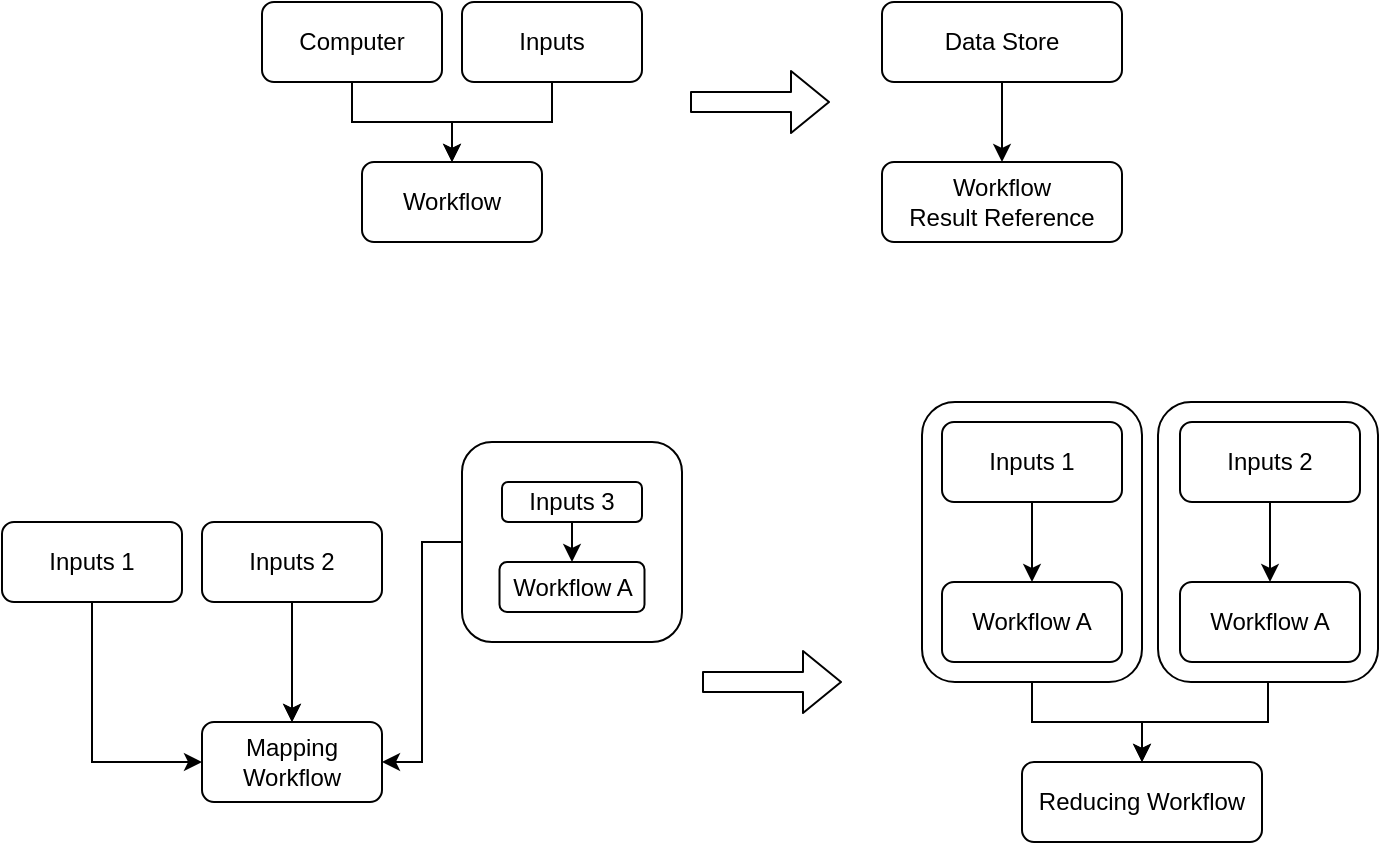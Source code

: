 <mxfile version="13.6.9" type="github">
  <diagram id="nGESa4U2Dm6z2QO_h3YO" name="Page-1">
    <mxGraphModel dx="1182" dy="660" grid="1" gridSize="10" guides="1" tooltips="1" connect="1" arrows="1" fold="1" page="1" pageScale="1" pageWidth="850" pageHeight="1100" math="0" shadow="0">
      <root>
        <mxCell id="0" />
        <mxCell id="1" parent="0" />
        <mxCell id="-p2VzlNbcdZP6xKt2_zx-38" value="" style="edgeStyle=orthogonalEdgeStyle;rounded=0;orthogonalLoop=1;jettySize=auto;html=1;" edge="1" parent="1" source="-p2VzlNbcdZP6xKt2_zx-35" target="-p2VzlNbcdZP6xKt2_zx-33">
          <mxGeometry relative="1" as="geometry" />
        </mxCell>
        <mxCell id="-p2VzlNbcdZP6xKt2_zx-35" value="" style="rounded=1;whiteSpace=wrap;html=1;" vertex="1" parent="1">
          <mxGeometry x="608" y="340" width="110" height="140" as="geometry" />
        </mxCell>
        <mxCell id="-p2VzlNbcdZP6xKt2_zx-37" value="" style="edgeStyle=orthogonalEdgeStyle;rounded=0;orthogonalLoop=1;jettySize=auto;html=1;" edge="1" parent="1" source="-p2VzlNbcdZP6xKt2_zx-34" target="-p2VzlNbcdZP6xKt2_zx-33">
          <mxGeometry relative="1" as="geometry" />
        </mxCell>
        <mxCell id="-p2VzlNbcdZP6xKt2_zx-34" value="" style="rounded=1;whiteSpace=wrap;html=1;" vertex="1" parent="1">
          <mxGeometry x="490" y="340" width="110" height="140" as="geometry" />
        </mxCell>
        <mxCell id="-p2VzlNbcdZP6xKt2_zx-1" value="Workflow" style="rounded=1;whiteSpace=wrap;html=1;" vertex="1" parent="1">
          <mxGeometry x="210" y="220" width="90" height="40" as="geometry" />
        </mxCell>
        <mxCell id="-p2VzlNbcdZP6xKt2_zx-3" value="" style="edgeStyle=orthogonalEdgeStyle;rounded=0;orthogonalLoop=1;jettySize=auto;html=1;" edge="1" parent="1" source="-p2VzlNbcdZP6xKt2_zx-2" target="-p2VzlNbcdZP6xKt2_zx-1">
          <mxGeometry relative="1" as="geometry" />
        </mxCell>
        <mxCell id="-p2VzlNbcdZP6xKt2_zx-2" value="Inputs" style="rounded=1;whiteSpace=wrap;html=1;" vertex="1" parent="1">
          <mxGeometry x="260" y="140" width="90" height="40" as="geometry" />
        </mxCell>
        <mxCell id="-p2VzlNbcdZP6xKt2_zx-5" value="" style="shape=flexArrow;endArrow=classic;html=1;" edge="1" parent="1">
          <mxGeometry width="50" height="50" relative="1" as="geometry">
            <mxPoint x="374" y="190" as="sourcePoint" />
            <mxPoint x="444" y="190" as="targetPoint" />
          </mxGeometry>
        </mxCell>
        <mxCell id="-p2VzlNbcdZP6xKt2_zx-7" value="" style="edgeStyle=orthogonalEdgeStyle;rounded=0;orthogonalLoop=1;jettySize=auto;html=1;" edge="1" parent="1" source="-p2VzlNbcdZP6xKt2_zx-6" target="-p2VzlNbcdZP6xKt2_zx-1">
          <mxGeometry relative="1" as="geometry" />
        </mxCell>
        <mxCell id="-p2VzlNbcdZP6xKt2_zx-6" value="&lt;div&gt;Computer&lt;/div&gt;" style="rounded=1;whiteSpace=wrap;html=1;" vertex="1" parent="1">
          <mxGeometry x="160" y="140" width="90" height="40" as="geometry" />
        </mxCell>
        <mxCell id="-p2VzlNbcdZP6xKt2_zx-8" value="&lt;div&gt;Workflow&lt;/div&gt;&lt;div&gt;Result Reference&lt;br&gt;&lt;/div&gt;" style="rounded=1;whiteSpace=wrap;html=1;" vertex="1" parent="1">
          <mxGeometry x="470" y="220" width="120" height="40" as="geometry" />
        </mxCell>
        <mxCell id="-p2VzlNbcdZP6xKt2_zx-10" value="" style="edgeStyle=orthogonalEdgeStyle;rounded=0;orthogonalLoop=1;jettySize=auto;html=1;" edge="1" parent="1" source="-p2VzlNbcdZP6xKt2_zx-9" target="-p2VzlNbcdZP6xKt2_zx-8">
          <mxGeometry relative="1" as="geometry" />
        </mxCell>
        <mxCell id="-p2VzlNbcdZP6xKt2_zx-9" value="Data Store" style="rounded=1;whiteSpace=wrap;html=1;" vertex="1" parent="1">
          <mxGeometry x="470" y="140" width="120" height="40" as="geometry" />
        </mxCell>
        <mxCell id="-p2VzlNbcdZP6xKt2_zx-11" value="Mapping Workflow" style="rounded=1;whiteSpace=wrap;html=1;" vertex="1" parent="1">
          <mxGeometry x="130" y="500" width="90" height="40" as="geometry" />
        </mxCell>
        <mxCell id="-p2VzlNbcdZP6xKt2_zx-12" value="" style="edgeStyle=orthogonalEdgeStyle;rounded=0;orthogonalLoop=1;jettySize=auto;html=1;" edge="1" parent="1" source="-p2VzlNbcdZP6xKt2_zx-13" target="-p2VzlNbcdZP6xKt2_zx-11">
          <mxGeometry relative="1" as="geometry" />
        </mxCell>
        <mxCell id="-p2VzlNbcdZP6xKt2_zx-14" value="" style="edgeStyle=orthogonalEdgeStyle;rounded=0;orthogonalLoop=1;jettySize=auto;html=1;" edge="1" parent="1" source="-p2VzlNbcdZP6xKt2_zx-13" target="-p2VzlNbcdZP6xKt2_zx-11">
          <mxGeometry relative="1" as="geometry" />
        </mxCell>
        <mxCell id="-p2VzlNbcdZP6xKt2_zx-16" value="" style="shape=flexArrow;endArrow=classic;html=1;" edge="1" parent="1">
          <mxGeometry width="50" height="50" relative="1" as="geometry">
            <mxPoint x="380" y="480" as="sourcePoint" />
            <mxPoint x="450" y="480" as="targetPoint" />
          </mxGeometry>
        </mxCell>
        <mxCell id="-p2VzlNbcdZP6xKt2_zx-17" value="Workflow A" style="rounded=1;whiteSpace=wrap;html=1;" vertex="1" parent="1">
          <mxGeometry x="500" y="430" width="90" height="40" as="geometry" />
        </mxCell>
        <mxCell id="-p2VzlNbcdZP6xKt2_zx-13" value="Inputs 2" style="rounded=1;whiteSpace=wrap;html=1;" vertex="1" parent="1">
          <mxGeometry x="130" y="400" width="90" height="40" as="geometry" />
        </mxCell>
        <mxCell id="-p2VzlNbcdZP6xKt2_zx-27" value="" style="edgeStyle=orthogonalEdgeStyle;rounded=0;orthogonalLoop=1;jettySize=auto;html=1;" edge="1" parent="1" source="-p2VzlNbcdZP6xKt2_zx-19" target="-p2VzlNbcdZP6xKt2_zx-17">
          <mxGeometry relative="1" as="geometry" />
        </mxCell>
        <mxCell id="-p2VzlNbcdZP6xKt2_zx-19" value="Inputs 1" style="rounded=1;whiteSpace=wrap;html=1;" vertex="1" parent="1">
          <mxGeometry x="500" y="350" width="90" height="40" as="geometry" />
        </mxCell>
        <mxCell id="-p2VzlNbcdZP6xKt2_zx-22" value="" style="edgeStyle=orthogonalEdgeStyle;rounded=0;orthogonalLoop=1;jettySize=auto;html=1;entryX=1;entryY=0.5;entryDx=0;entryDy=0;" edge="1" parent="1" source="-p2VzlNbcdZP6xKt2_zx-20" target="-p2VzlNbcdZP6xKt2_zx-11">
          <mxGeometry relative="1" as="geometry">
            <mxPoint x="275" y="540" as="targetPoint" />
          </mxGeometry>
        </mxCell>
        <mxCell id="-p2VzlNbcdZP6xKt2_zx-20" value="" style="rounded=1;whiteSpace=wrap;html=1;" vertex="1" parent="1">
          <mxGeometry x="260" y="360" width="110" height="100" as="geometry" />
        </mxCell>
        <mxCell id="-p2VzlNbcdZP6xKt2_zx-25" value="" style="edgeStyle=orthogonalEdgeStyle;rounded=0;orthogonalLoop=1;jettySize=auto;html=1;" edge="1" parent="1" source="-p2VzlNbcdZP6xKt2_zx-23" target="-p2VzlNbcdZP6xKt2_zx-24">
          <mxGeometry relative="1" as="geometry" />
        </mxCell>
        <mxCell id="-p2VzlNbcdZP6xKt2_zx-23" value="Inputs 3" style="rounded=1;whiteSpace=wrap;html=1;" vertex="1" parent="1">
          <mxGeometry x="280" y="380" width="70" height="20" as="geometry" />
        </mxCell>
        <mxCell id="-p2VzlNbcdZP6xKt2_zx-24" value="Workflow A" style="whiteSpace=wrap;html=1;rounded=1;" vertex="1" parent="1">
          <mxGeometry x="278.75" y="420" width="72.5" height="25" as="geometry" />
        </mxCell>
        <mxCell id="-p2VzlNbcdZP6xKt2_zx-41" style="edgeStyle=orthogonalEdgeStyle;rounded=0;orthogonalLoop=1;jettySize=auto;html=1;exitX=0.5;exitY=1;exitDx=0;exitDy=0;entryX=0;entryY=0.5;entryDx=0;entryDy=0;" edge="1" parent="1" source="-p2VzlNbcdZP6xKt2_zx-28" target="-p2VzlNbcdZP6xKt2_zx-11">
          <mxGeometry relative="1" as="geometry">
            <mxPoint x="100" y="460" as="targetPoint" />
          </mxGeometry>
        </mxCell>
        <mxCell id="-p2VzlNbcdZP6xKt2_zx-28" value="Inputs 1" style="rounded=1;whiteSpace=wrap;html=1;" vertex="1" parent="1">
          <mxGeometry x="30" y="400" width="90" height="40" as="geometry" />
        </mxCell>
        <mxCell id="-p2VzlNbcdZP6xKt2_zx-30" value="Workflow A" style="rounded=1;whiteSpace=wrap;html=1;" vertex="1" parent="1">
          <mxGeometry x="619" y="430" width="90" height="40" as="geometry" />
        </mxCell>
        <mxCell id="-p2VzlNbcdZP6xKt2_zx-31" value="" style="edgeStyle=orthogonalEdgeStyle;rounded=0;orthogonalLoop=1;jettySize=auto;html=1;" edge="1" parent="1" source="-p2VzlNbcdZP6xKt2_zx-32" target="-p2VzlNbcdZP6xKt2_zx-30">
          <mxGeometry relative="1" as="geometry" />
        </mxCell>
        <mxCell id="-p2VzlNbcdZP6xKt2_zx-32" value="Inputs 2" style="rounded=1;whiteSpace=wrap;html=1;" vertex="1" parent="1">
          <mxGeometry x="619" y="350" width="90" height="40" as="geometry" />
        </mxCell>
        <mxCell id="-p2VzlNbcdZP6xKt2_zx-33" value="Reducing Workflow" style="rounded=1;whiteSpace=wrap;html=1;" vertex="1" parent="1">
          <mxGeometry x="540" y="520" width="120" height="40" as="geometry" />
        </mxCell>
      </root>
    </mxGraphModel>
  </diagram>
</mxfile>
